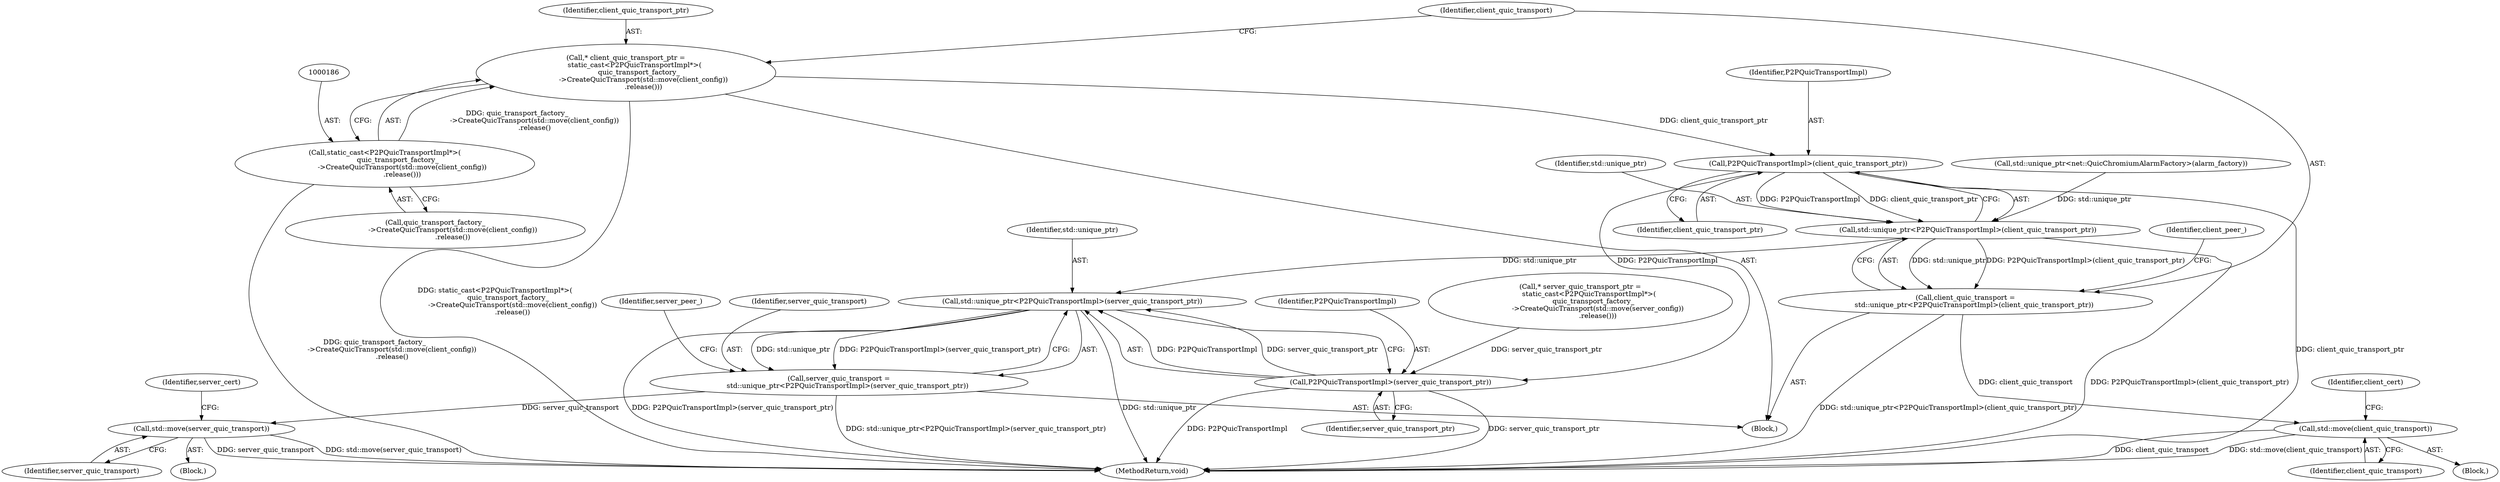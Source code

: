 digraph "0_Chrome_350f7d4b2c76950c8e7271284de84a9756b796e1_5@pointer" {
"1000183" [label="(Call,* client_quic_transport_ptr =\n        static_cast<P2PQuicTransportImpl*>(\n            quic_transport_factory_\n                ->CreateQuicTransport(std::move(client_config))\n                .release()))"];
"1000185" [label="(Call,static_cast<P2PQuicTransportImpl*>(\n            quic_transport_factory_\n                ->CreateQuicTransport(std::move(client_config))\n                .release()))"];
"1000193" [label="(Call,P2PQuicTransportImpl>(client_quic_transport_ptr))"];
"1000191" [label="(Call,std::unique_ptr<P2PQuicTransportImpl>(client_quic_transport_ptr))"];
"1000189" [label="(Call,client_quic_transport =\n        std::unique_ptr<P2PQuicTransportImpl>(client_quic_transport_ptr))"];
"1000209" [label="(Call,std::move(client_quic_transport))"];
"1000248" [label="(Call,std::unique_ptr<P2PQuicTransportImpl>(server_quic_transport_ptr))"];
"1000246" [label="(Call,server_quic_transport =\n        std::unique_ptr<P2PQuicTransportImpl>(server_quic_transport_ptr))"];
"1000266" [label="(Call,std::move(server_quic_transport))"];
"1000250" [label="(Call,P2PQuicTransportImpl>(server_quic_transport_ptr))"];
"1000191" [label="(Call,std::unique_ptr<P2PQuicTransportImpl>(client_quic_transport_ptr))"];
"1000197" [label="(Identifier,client_peer_)"];
"1000254" [label="(Identifier,server_peer_)"];
"1000269" [label="(MethodReturn,void)"];
"1000183" [label="(Call,* client_quic_transport_ptr =\n        static_cast<P2PQuicTransportImpl*>(\n            quic_transport_factory_\n                ->CreateQuicTransport(std::move(client_config))\n                .release()))"];
"1000195" [label="(Identifier,client_quic_transport_ptr)"];
"1000251" [label="(Identifier,P2PQuicTransportImpl)"];
"1000194" [label="(Identifier,P2PQuicTransportImpl)"];
"1000192" [label="(Identifier,std::unique_ptr)"];
"1000266" [label="(Call,std::move(server_quic_transport))"];
"1000187" [label="(Call,quic_transport_factory_\n                ->CreateQuicTransport(std::move(client_config))\n                .release())"];
"1000248" [label="(Call,std::unique_ptr<P2PQuicTransportImpl>(server_quic_transport_ptr))"];
"1000249" [label="(Identifier,std::unique_ptr)"];
"1000252" [label="(Identifier,server_quic_transport_ptr)"];
"1000208" [label="(Block,)"];
"1000209" [label="(Call,std::move(client_quic_transport))"];
"1000193" [label="(Call,P2PQuicTransportImpl>(client_quic_transport_ptr))"];
"1000210" [label="(Identifier,client_quic_transport)"];
"1000190" [label="(Identifier,client_quic_transport)"];
"1000267" [label="(Identifier,server_quic_transport)"];
"1000246" [label="(Call,server_quic_transport =\n        std::unique_ptr<P2PQuicTransportImpl>(server_quic_transport_ptr))"];
"1000240" [label="(Call,* server_quic_transport_ptr =\n        static_cast<P2PQuicTransportImpl*>(\n            quic_transport_factory_\n                ->CreateQuicTransport(std::move(server_config))\n                .release()))"];
"1000185" [label="(Call,static_cast<P2PQuicTransportImpl*>(\n            quic_transport_factory_\n                ->CreateQuicTransport(std::move(client_config))\n                .release()))"];
"1000265" [label="(Block,)"];
"1000102" [label="(Block,)"];
"1000247" [label="(Identifier,server_quic_transport)"];
"1000184" [label="(Identifier,client_quic_transport_ptr)"];
"1000189" [label="(Call,client_quic_transport =\n        std::unique_ptr<P2PQuicTransportImpl>(client_quic_transport_ptr))"];
"1000250" [label="(Call,P2PQuicTransportImpl>(server_quic_transport_ptr))"];
"1000124" [label="(Call,std::unique_ptr<net::QuicChromiumAlarmFactory>(alarm_factory))"];
"1000211" [label="(Identifier,client_cert)"];
"1000268" [label="(Identifier,server_cert)"];
"1000183" -> "1000102"  [label="AST: "];
"1000183" -> "1000185"  [label="CFG: "];
"1000184" -> "1000183"  [label="AST: "];
"1000185" -> "1000183"  [label="AST: "];
"1000190" -> "1000183"  [label="CFG: "];
"1000183" -> "1000269"  [label="DDG: static_cast<P2PQuicTransportImpl*>(\n            quic_transport_factory_\n                ->CreateQuicTransport(std::move(client_config))\n                .release())"];
"1000185" -> "1000183"  [label="DDG: quic_transport_factory_\n                ->CreateQuicTransport(std::move(client_config))\n                .release()"];
"1000183" -> "1000193"  [label="DDG: client_quic_transport_ptr"];
"1000185" -> "1000187"  [label="CFG: "];
"1000186" -> "1000185"  [label="AST: "];
"1000187" -> "1000185"  [label="AST: "];
"1000185" -> "1000269"  [label="DDG: quic_transport_factory_\n                ->CreateQuicTransport(std::move(client_config))\n                .release()"];
"1000193" -> "1000191"  [label="AST: "];
"1000193" -> "1000195"  [label="CFG: "];
"1000194" -> "1000193"  [label="AST: "];
"1000195" -> "1000193"  [label="AST: "];
"1000191" -> "1000193"  [label="CFG: "];
"1000193" -> "1000269"  [label="DDG: client_quic_transport_ptr"];
"1000193" -> "1000191"  [label="DDG: P2PQuicTransportImpl"];
"1000193" -> "1000191"  [label="DDG: client_quic_transport_ptr"];
"1000193" -> "1000250"  [label="DDG: P2PQuicTransportImpl"];
"1000191" -> "1000189"  [label="AST: "];
"1000192" -> "1000191"  [label="AST: "];
"1000189" -> "1000191"  [label="CFG: "];
"1000191" -> "1000269"  [label="DDG: P2PQuicTransportImpl>(client_quic_transport_ptr)"];
"1000191" -> "1000189"  [label="DDG: std::unique_ptr"];
"1000191" -> "1000189"  [label="DDG: P2PQuicTransportImpl>(client_quic_transport_ptr)"];
"1000124" -> "1000191"  [label="DDG: std::unique_ptr"];
"1000191" -> "1000248"  [label="DDG: std::unique_ptr"];
"1000189" -> "1000102"  [label="AST: "];
"1000190" -> "1000189"  [label="AST: "];
"1000197" -> "1000189"  [label="CFG: "];
"1000189" -> "1000269"  [label="DDG: std::unique_ptr<P2PQuicTransportImpl>(client_quic_transport_ptr)"];
"1000189" -> "1000209"  [label="DDG: client_quic_transport"];
"1000209" -> "1000208"  [label="AST: "];
"1000209" -> "1000210"  [label="CFG: "];
"1000210" -> "1000209"  [label="AST: "];
"1000211" -> "1000209"  [label="CFG: "];
"1000209" -> "1000269"  [label="DDG: std::move(client_quic_transport)"];
"1000209" -> "1000269"  [label="DDG: client_quic_transport"];
"1000248" -> "1000246"  [label="AST: "];
"1000248" -> "1000250"  [label="CFG: "];
"1000249" -> "1000248"  [label="AST: "];
"1000250" -> "1000248"  [label="AST: "];
"1000246" -> "1000248"  [label="CFG: "];
"1000248" -> "1000269"  [label="DDG: P2PQuicTransportImpl>(server_quic_transport_ptr)"];
"1000248" -> "1000269"  [label="DDG: std::unique_ptr"];
"1000248" -> "1000246"  [label="DDG: std::unique_ptr"];
"1000248" -> "1000246"  [label="DDG: P2PQuicTransportImpl>(server_quic_transport_ptr)"];
"1000250" -> "1000248"  [label="DDG: P2PQuicTransportImpl"];
"1000250" -> "1000248"  [label="DDG: server_quic_transport_ptr"];
"1000246" -> "1000102"  [label="AST: "];
"1000247" -> "1000246"  [label="AST: "];
"1000254" -> "1000246"  [label="CFG: "];
"1000246" -> "1000269"  [label="DDG: std::unique_ptr<P2PQuicTransportImpl>(server_quic_transport_ptr)"];
"1000246" -> "1000266"  [label="DDG: server_quic_transport"];
"1000266" -> "1000265"  [label="AST: "];
"1000266" -> "1000267"  [label="CFG: "];
"1000267" -> "1000266"  [label="AST: "];
"1000268" -> "1000266"  [label="CFG: "];
"1000266" -> "1000269"  [label="DDG: server_quic_transport"];
"1000266" -> "1000269"  [label="DDG: std::move(server_quic_transport)"];
"1000250" -> "1000252"  [label="CFG: "];
"1000251" -> "1000250"  [label="AST: "];
"1000252" -> "1000250"  [label="AST: "];
"1000250" -> "1000269"  [label="DDG: P2PQuicTransportImpl"];
"1000250" -> "1000269"  [label="DDG: server_quic_transport_ptr"];
"1000240" -> "1000250"  [label="DDG: server_quic_transport_ptr"];
}
